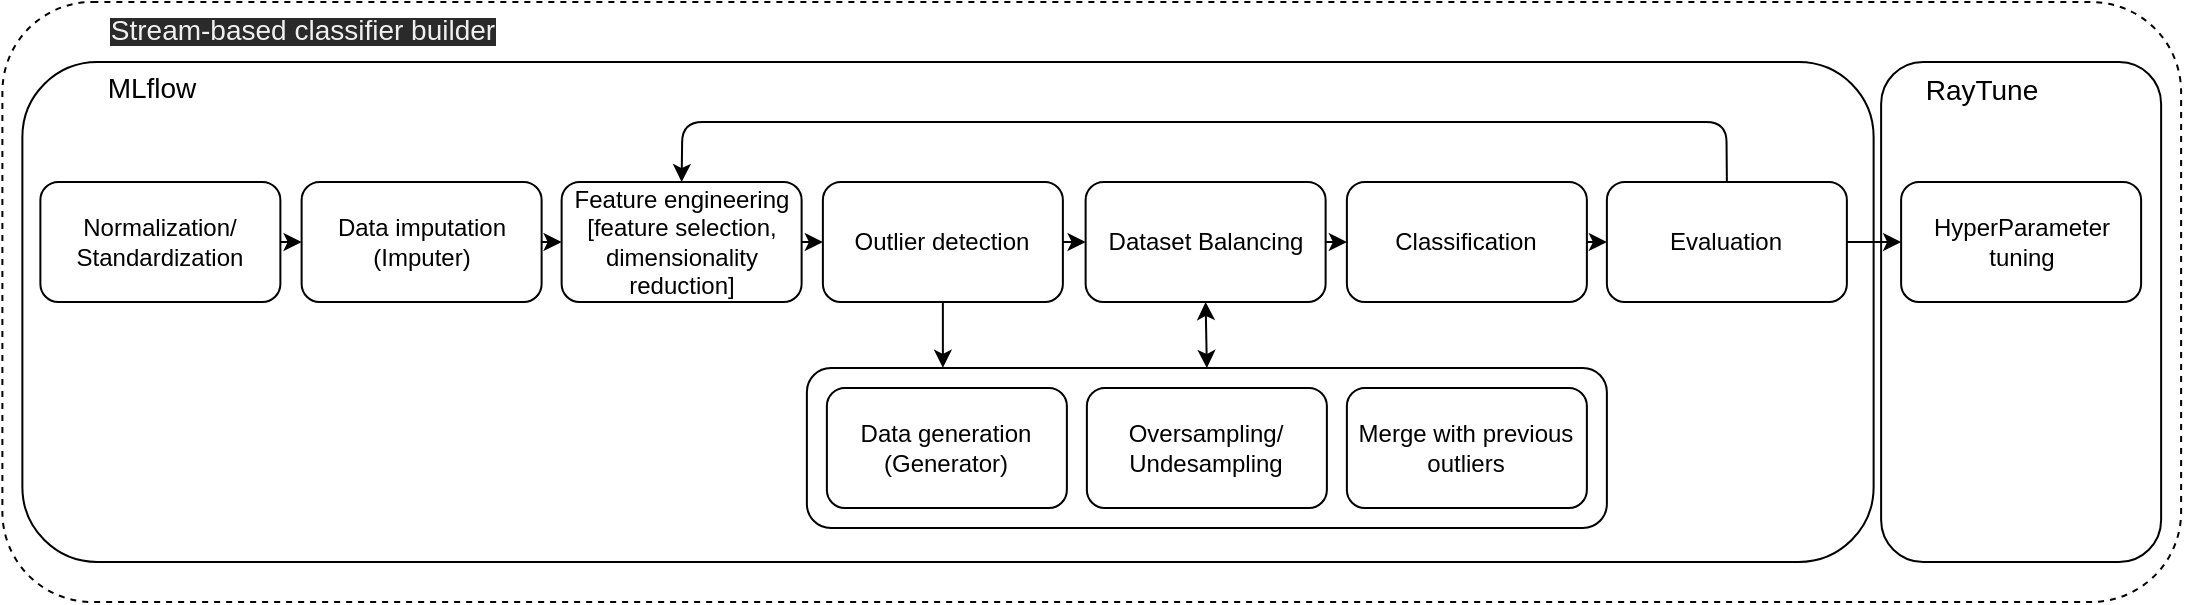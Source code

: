 <mxfile>
    <diagram id="_aAut9FGOpw1Qjv1Djvd" name="Page-1">
        <mxGraphModel dx="2392" dy="1880" grid="1" gridSize="10" guides="1" tooltips="1" connect="1" arrows="1" fold="1" page="1" pageScale="1" pageWidth="850" pageHeight="1100" math="0" shadow="0">
            <root>
                <mxCell id="0"/>
                <mxCell id="1" parent="0"/>
                <mxCell id="285" value="" style="rounded=1;whiteSpace=wrap;html=1;dashed=1;" parent="1" vertex="1">
                    <mxGeometry x="67.19" y="471" width="1089.37" height="300" as="geometry"/>
                </mxCell>
                <mxCell id="286" value="" style="rounded=1;whiteSpace=wrap;html=1;" parent="1" vertex="1">
                    <mxGeometry x="77.19" y="501" width="925.62" height="250" as="geometry"/>
                </mxCell>
                <mxCell id="287" value="" style="rounded=1;whiteSpace=wrap;html=1;" parent="1" vertex="1">
                    <mxGeometry x="469.44" y="654" width="400" height="80" as="geometry"/>
                </mxCell>
                <mxCell id="288" value="&lt;span style=&quot;color: rgb(240 , 240 , 240) ; font-family: &amp;#34;helvetica&amp;#34; ; font-style: normal ; font-weight: 400 ; letter-spacing: normal ; text-align: center ; text-indent: 0px ; text-transform: none ; word-spacing: 0px ; background-color: rgb(42 , 42 , 42) ; display: inline ; float: none&quot;&gt;&lt;font style=&quot;font-size: 14px&quot;&gt;Stream-based classifier builder&lt;/font&gt;&lt;/span&gt;" style="text;html=1;strokeColor=none;fillColor=none;align=center;verticalAlign=middle;whiteSpace=wrap;rounded=0;" parent="1" vertex="1">
                    <mxGeometry x="116.56" y="470" width="200.63" height="30" as="geometry"/>
                </mxCell>
                <mxCell id="289" value="Feature engineering&lt;br&gt;[feature selection, dimensionality reduction]" style="rounded=1;whiteSpace=wrap;html=1;" parent="1" vertex="1">
                    <mxGeometry x="346.81" y="561" width="120" height="60" as="geometry"/>
                </mxCell>
                <mxCell id="290" value="Data imputation&lt;br&gt;(Imputer)" style="rounded=1;whiteSpace=wrap;html=1;" parent="1" vertex="1">
                    <mxGeometry x="216.81" y="561" width="120" height="60" as="geometry"/>
                </mxCell>
                <mxCell id="291" value="Outlier detection" style="rounded=1;whiteSpace=wrap;html=1;" parent="1" vertex="1">
                    <mxGeometry x="477.44" y="561" width="120" height="60" as="geometry"/>
                </mxCell>
                <mxCell id="292" value="Dataset Balancing" style="rounded=1;whiteSpace=wrap;html=1;" parent="1" vertex="1">
                    <mxGeometry x="608.81" y="561" width="120" height="60" as="geometry"/>
                </mxCell>
                <mxCell id="293" value="Data generation&lt;br&gt;(Generator)" style="rounded=1;whiteSpace=wrap;html=1;" parent="1" vertex="1">
                    <mxGeometry x="479.44" y="664" width="120" height="60" as="geometry"/>
                </mxCell>
                <mxCell id="294" value="Oversampling/&lt;br&gt;Undesampling" style="rounded=1;whiteSpace=wrap;html=1;" parent="1" vertex="1">
                    <mxGeometry x="609.44" y="664" width="120" height="60" as="geometry"/>
                </mxCell>
                <mxCell id="295" value="Merge with previous outliers" style="rounded=1;whiteSpace=wrap;html=1;" parent="1" vertex="1">
                    <mxGeometry x="739.44" y="664" width="120" height="60" as="geometry"/>
                </mxCell>
                <mxCell id="296" value="" style="endArrow=classic;startArrow=classic;html=1;exitX=0.5;exitY=0;exitDx=0;exitDy=0;entryX=0.5;entryY=1;entryDx=0;entryDy=0;" parent="1" source="287" target="292" edge="1">
                    <mxGeometry width="50" height="50" relative="1" as="geometry">
                        <mxPoint x="642.81" y="581" as="sourcePoint"/>
                        <mxPoint x="692.81" y="531" as="targetPoint"/>
                    </mxGeometry>
                </mxCell>
                <mxCell id="297" value="Classification" style="rounded=1;whiteSpace=wrap;html=1;" parent="1" vertex="1">
                    <mxGeometry x="739.44" y="561" width="120" height="60" as="geometry"/>
                </mxCell>
                <mxCell id="298" value="" style="endArrow=classic;html=1;entryX=0.5;entryY=0;entryDx=0;entryDy=0;exitX=0.5;exitY=0;exitDx=0;exitDy=0;" parent="1" source="302" target="289" edge="1">
                    <mxGeometry width="50" height="50" relative="1" as="geometry">
                        <mxPoint x="492.81" y="541" as="sourcePoint"/>
                        <mxPoint x="542.81" y="491" as="targetPoint"/>
                        <Array as="points">
                            <mxPoint x="929.19" y="531"/>
                            <mxPoint x="407.19" y="531"/>
                        </Array>
                    </mxGeometry>
                </mxCell>
                <mxCell id="299" value="" style="endArrow=classic;html=1;entryX=0;entryY=0.5;entryDx=0;entryDy=0;exitX=1;exitY=0.5;exitDx=0;exitDy=0;" parent="1" source="291" target="292" edge="1">
                    <mxGeometry width="50" height="50" relative="1" as="geometry">
                        <mxPoint x="482.81" y="571" as="sourcePoint"/>
                        <mxPoint x="482.81" y="591" as="targetPoint"/>
                    </mxGeometry>
                </mxCell>
                <mxCell id="300" value="" style="endArrow=classic;html=1;entryX=0;entryY=0.5;entryDx=0;entryDy=0;exitX=1;exitY=0.5;exitDx=0;exitDy=0;" parent="1" source="289" target="291" edge="1">
                    <mxGeometry width="50" height="50" relative="1" as="geometry">
                        <mxPoint x="607.44" y="601" as="sourcePoint"/>
                        <mxPoint x="616.81" y="601" as="targetPoint"/>
                    </mxGeometry>
                </mxCell>
                <mxCell id="301" value="" style="endArrow=classic;html=1;entryX=0;entryY=0.5;entryDx=0;entryDy=0;exitX=1;exitY=0.5;exitDx=0;exitDy=0;" parent="1" source="292" target="297" edge="1">
                    <mxGeometry width="50" height="50" relative="1" as="geometry">
                        <mxPoint x="499.44" y="621" as="sourcePoint"/>
                        <mxPoint x="508.81" y="621" as="targetPoint"/>
                    </mxGeometry>
                </mxCell>
                <mxCell id="302" value="Evaluation" style="rounded=1;whiteSpace=wrap;html=1;" parent="1" vertex="1">
                    <mxGeometry x="869.44" y="561" width="120" height="60" as="geometry"/>
                </mxCell>
                <mxCell id="303" value="" style="endArrow=classic;html=1;entryX=0;entryY=0.5;entryDx=0;entryDy=0;exitX=1;exitY=0.5;exitDx=0;exitDy=0;" parent="1" source="297" target="302" edge="1">
                    <mxGeometry width="50" height="50" relative="1" as="geometry">
                        <mxPoint x="738.81" y="601" as="sourcePoint"/>
                        <mxPoint x="749.44" y="601" as="targetPoint"/>
                    </mxGeometry>
                </mxCell>
                <mxCell id="304" value="" style="endArrow=classic;html=1;entryX=0;entryY=0.5;entryDx=0;entryDy=0;exitX=1;exitY=0.5;exitDx=0;exitDy=0;" parent="1" source="290" target="289" edge="1">
                    <mxGeometry width="50" height="50" relative="1" as="geometry">
                        <mxPoint x="476.81" y="601" as="sourcePoint"/>
                        <mxPoint x="487.44" y="601" as="targetPoint"/>
                    </mxGeometry>
                </mxCell>
                <mxCell id="305" value="" style="rounded=1;whiteSpace=wrap;html=1;" parent="1" vertex="1">
                    <mxGeometry x="1006.56" y="501" width="140" height="250" as="geometry"/>
                </mxCell>
                <mxCell id="306" value="HyperParameter tuning" style="rounded=1;whiteSpace=wrap;html=1;" parent="1" vertex="1">
                    <mxGeometry x="1016.56" y="561" width="120" height="60" as="geometry"/>
                </mxCell>
                <mxCell id="307" value="" style="endArrow=classic;html=1;entryX=0;entryY=0.5;entryDx=0;entryDy=0;exitX=1;exitY=0.5;exitDx=0;exitDy=0;" parent="1" source="302" target="306" edge="1">
                    <mxGeometry width="50" height="50" relative="1" as="geometry">
                        <mxPoint x="996.56" y="591" as="sourcePoint"/>
                        <mxPoint x="883.44" y="601" as="targetPoint"/>
                    </mxGeometry>
                </mxCell>
                <mxCell id="308" value="&lt;font face=&quot;helvetica&quot;&gt;&lt;span style=&quot;font-size: 14px&quot;&gt;MLflow&lt;/span&gt;&lt;/font&gt;" style="text;html=1;strokeColor=none;fillColor=none;align=center;verticalAlign=middle;whiteSpace=wrap;rounded=0;" parent="1" vertex="1">
                    <mxGeometry x="114.81" y="499" width="54.38" height="30" as="geometry"/>
                </mxCell>
                <mxCell id="309" value="&lt;font face=&quot;helvetica&quot;&gt;&lt;span style=&quot;font-size: 14px&quot;&gt;RayTune&lt;/span&gt;&lt;/font&gt;" style="text;html=1;strokeColor=none;fillColor=none;align=center;verticalAlign=middle;whiteSpace=wrap;rounded=0;" parent="1" vertex="1">
                    <mxGeometry x="1006.56" y="500" width="100" height="30" as="geometry"/>
                </mxCell>
                <mxCell id="310" value="Normalization/&lt;br&gt;Standardization" style="rounded=1;whiteSpace=wrap;html=1;" parent="1" vertex="1">
                    <mxGeometry x="86.19" y="561" width="120" height="60" as="geometry"/>
                </mxCell>
                <mxCell id="311" value="" style="endArrow=classic;html=1;entryX=0;entryY=0.5;entryDx=0;entryDy=0;exitX=1;exitY=0.5;exitDx=0;exitDy=0;" parent="1" source="310" target="290" edge="1">
                    <mxGeometry width="50" height="50" relative="1" as="geometry">
                        <mxPoint x="356.81" y="611" as="sourcePoint"/>
                        <mxPoint x="366.81" y="611" as="targetPoint"/>
                    </mxGeometry>
                </mxCell>
                <mxCell id="312" value="" style="endArrow=classic;html=1;exitX=0.5;exitY=1;exitDx=0;exitDy=0;entryX=0.17;entryY=-0.001;entryDx=0;entryDy=0;entryPerimeter=0;" parent="1" source="291" target="287" edge="1">
                    <mxGeometry width="50" height="50" relative="1" as="geometry">
                        <mxPoint x="607.44" y="601" as="sourcePoint"/>
                        <mxPoint x="536.19" y="653" as="targetPoint"/>
                    </mxGeometry>
                </mxCell>
            </root>
        </mxGraphModel>
    </diagram>
</mxfile>